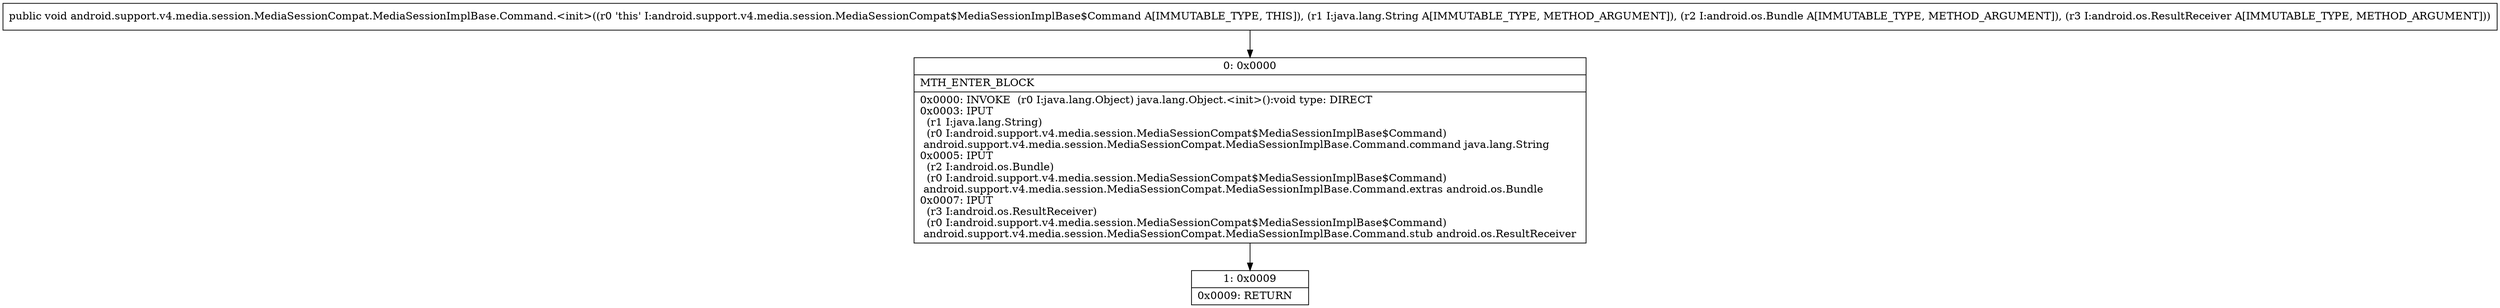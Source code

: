 digraph "CFG forandroid.support.v4.media.session.MediaSessionCompat.MediaSessionImplBase.Command.\<init\>(Ljava\/lang\/String;Landroid\/os\/Bundle;Landroid\/os\/ResultReceiver;)V" {
Node_0 [shape=record,label="{0\:\ 0x0000|MTH_ENTER_BLOCK\l|0x0000: INVOKE  (r0 I:java.lang.Object) java.lang.Object.\<init\>():void type: DIRECT \l0x0003: IPUT  \l  (r1 I:java.lang.String)\l  (r0 I:android.support.v4.media.session.MediaSessionCompat$MediaSessionImplBase$Command)\l android.support.v4.media.session.MediaSessionCompat.MediaSessionImplBase.Command.command java.lang.String \l0x0005: IPUT  \l  (r2 I:android.os.Bundle)\l  (r0 I:android.support.v4.media.session.MediaSessionCompat$MediaSessionImplBase$Command)\l android.support.v4.media.session.MediaSessionCompat.MediaSessionImplBase.Command.extras android.os.Bundle \l0x0007: IPUT  \l  (r3 I:android.os.ResultReceiver)\l  (r0 I:android.support.v4.media.session.MediaSessionCompat$MediaSessionImplBase$Command)\l android.support.v4.media.session.MediaSessionCompat.MediaSessionImplBase.Command.stub android.os.ResultReceiver \l}"];
Node_1 [shape=record,label="{1\:\ 0x0009|0x0009: RETURN   \l}"];
MethodNode[shape=record,label="{public void android.support.v4.media.session.MediaSessionCompat.MediaSessionImplBase.Command.\<init\>((r0 'this' I:android.support.v4.media.session.MediaSessionCompat$MediaSessionImplBase$Command A[IMMUTABLE_TYPE, THIS]), (r1 I:java.lang.String A[IMMUTABLE_TYPE, METHOD_ARGUMENT]), (r2 I:android.os.Bundle A[IMMUTABLE_TYPE, METHOD_ARGUMENT]), (r3 I:android.os.ResultReceiver A[IMMUTABLE_TYPE, METHOD_ARGUMENT])) }"];
MethodNode -> Node_0;
Node_0 -> Node_1;
}

